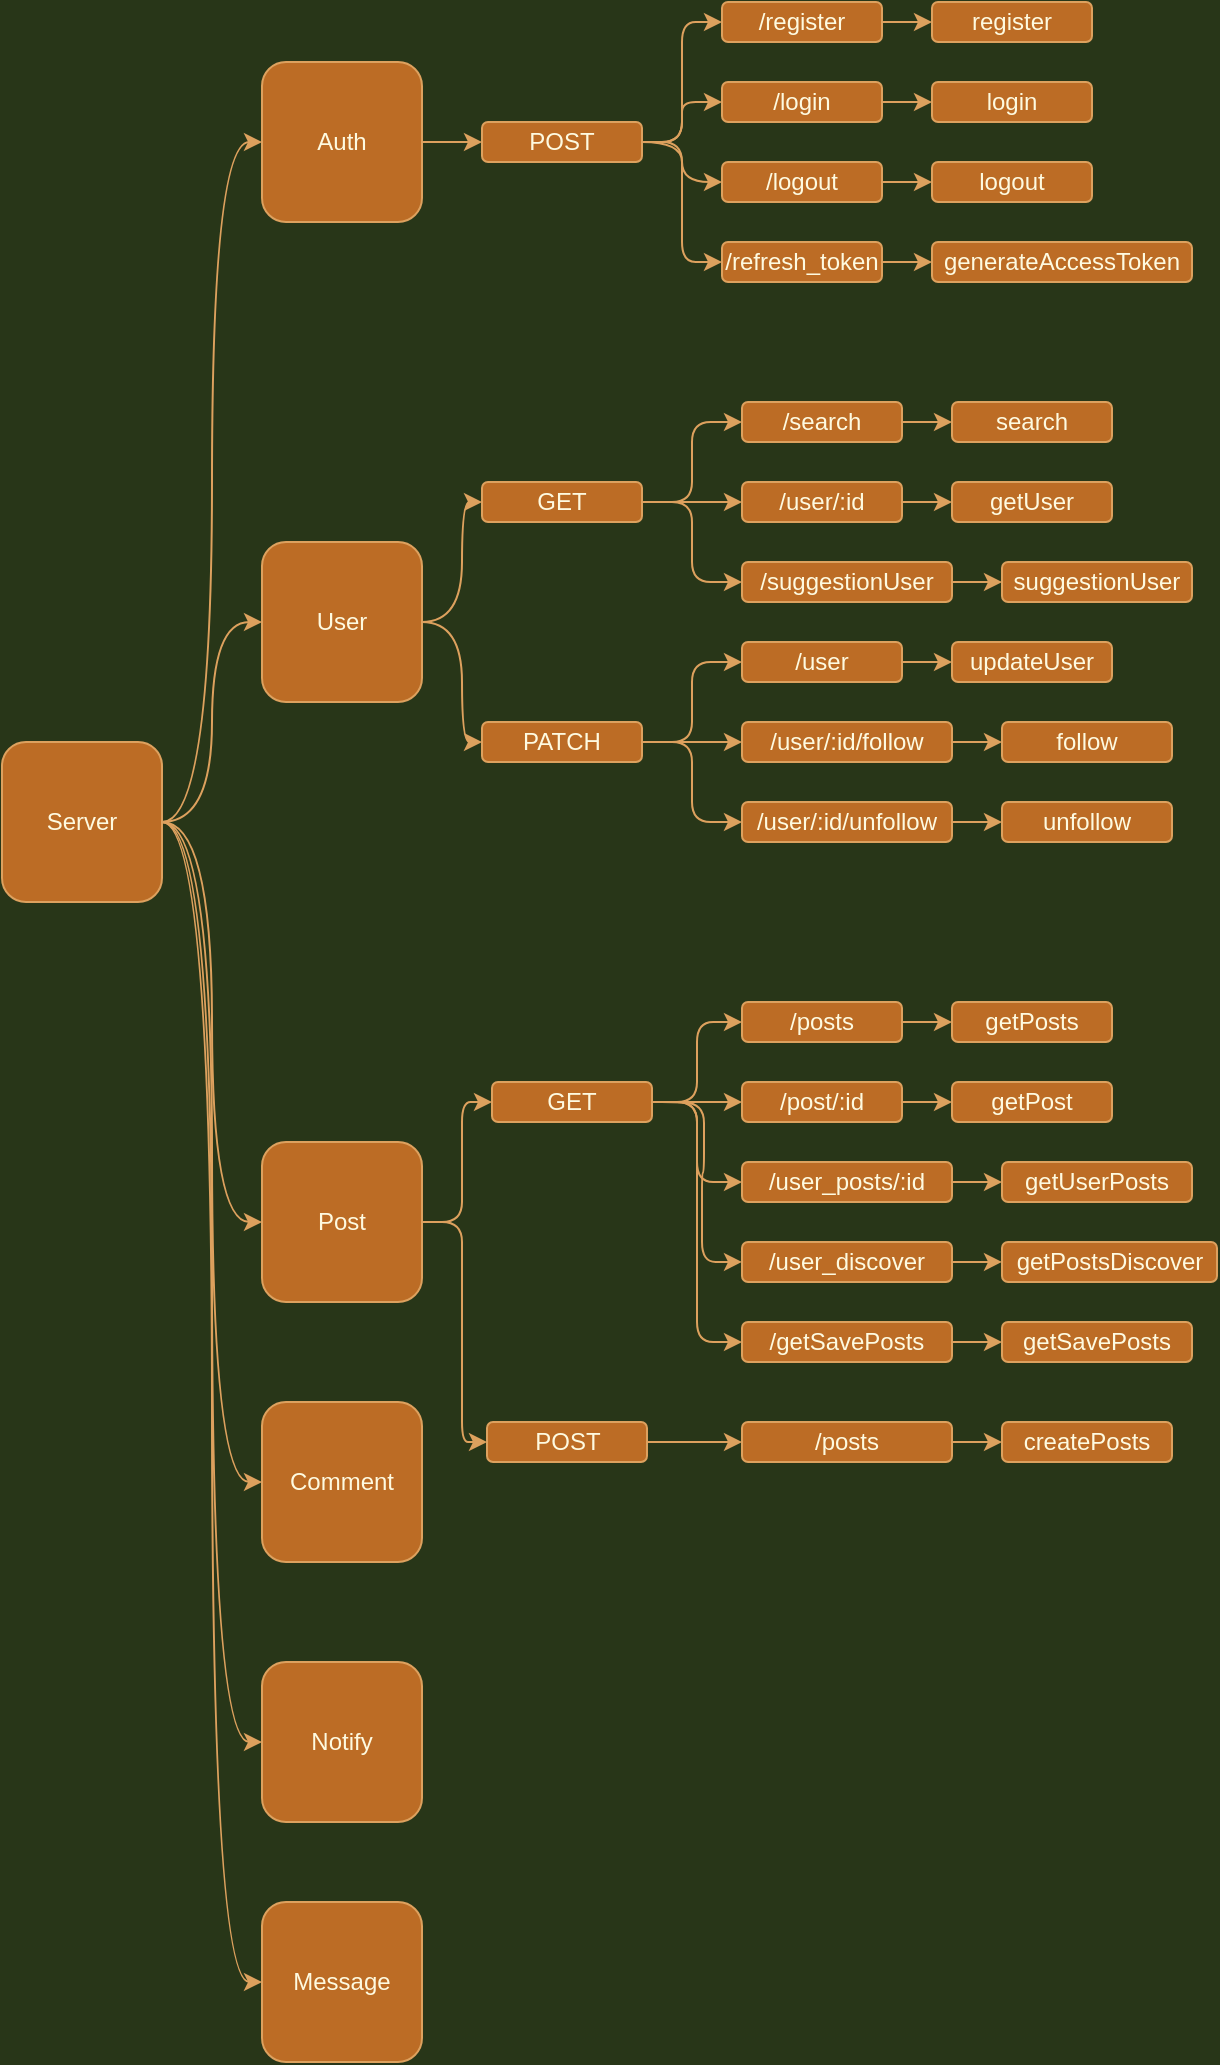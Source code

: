<mxfile version="17.4.6" type="github">
  <diagram id="-AIn9_jZkJaEOOXUaaFC" name="Page-1">
    <mxGraphModel dx="868" dy="482" grid="1" gridSize="10" guides="1" tooltips="1" connect="1" arrows="1" fold="1" page="1" pageScale="1" pageWidth="1169" pageHeight="827" background="#283618" math="0" shadow="0">
      <root>
        <mxCell id="0" />
        <mxCell id="1" parent="0" />
        <mxCell id="oRPkmb5jc26MxPRfLBFK-3" style="edgeStyle=orthogonalEdgeStyle;rounded=1;orthogonalLoop=1;jettySize=auto;html=1;entryX=0;entryY=0.5;entryDx=0;entryDy=0;curved=1;labelBackgroundColor=#283618;strokeColor=#DDA15E;fontColor=#FEFAE0;" edge="1" parent="1" source="oRPkmb5jc26MxPRfLBFK-1" target="oRPkmb5jc26MxPRfLBFK-2">
          <mxGeometry relative="1" as="geometry" />
        </mxCell>
        <mxCell id="oRPkmb5jc26MxPRfLBFK-12" style="edgeStyle=orthogonalEdgeStyle;rounded=1;orthogonalLoop=1;jettySize=auto;html=1;exitX=1;exitY=0.5;exitDx=0;exitDy=0;entryX=0;entryY=0.5;entryDx=0;entryDy=0;curved=1;labelBackgroundColor=#283618;strokeColor=#DDA15E;fontColor=#FEFAE0;" edge="1" parent="1" source="oRPkmb5jc26MxPRfLBFK-1" target="oRPkmb5jc26MxPRfLBFK-9">
          <mxGeometry relative="1" as="geometry" />
        </mxCell>
        <mxCell id="oRPkmb5jc26MxPRfLBFK-13" style="edgeStyle=orthogonalEdgeStyle;rounded=1;orthogonalLoop=1;jettySize=auto;html=1;entryX=0;entryY=0.5;entryDx=0;entryDy=0;curved=1;labelBackgroundColor=#283618;strokeColor=#DDA15E;fontColor=#FEFAE0;" edge="1" parent="1" source="oRPkmb5jc26MxPRfLBFK-1" target="oRPkmb5jc26MxPRfLBFK-10">
          <mxGeometry relative="1" as="geometry" />
        </mxCell>
        <mxCell id="oRPkmb5jc26MxPRfLBFK-14" style="edgeStyle=orthogonalEdgeStyle;rounded=1;orthogonalLoop=1;jettySize=auto;html=1;entryX=0;entryY=0.5;entryDx=0;entryDy=0;curved=1;labelBackgroundColor=#283618;strokeColor=#DDA15E;fontColor=#FEFAE0;" edge="1" parent="1" source="oRPkmb5jc26MxPRfLBFK-1" target="oRPkmb5jc26MxPRfLBFK-11">
          <mxGeometry relative="1" as="geometry" />
        </mxCell>
        <mxCell id="oRPkmb5jc26MxPRfLBFK-69" style="edgeStyle=orthogonalEdgeStyle;rounded=1;orthogonalLoop=1;jettySize=auto;html=1;entryX=0;entryY=0.5;entryDx=0;entryDy=0;fontColor=#FEFAE0;curved=1;labelBackgroundColor=#283618;strokeColor=#DDA15E;" edge="1" parent="1" source="oRPkmb5jc26MxPRfLBFK-1" target="oRPkmb5jc26MxPRfLBFK-4">
          <mxGeometry relative="1" as="geometry" />
        </mxCell>
        <mxCell id="oRPkmb5jc26MxPRfLBFK-70" style="edgeStyle=orthogonalEdgeStyle;rounded=1;orthogonalLoop=1;jettySize=auto;html=1;entryX=0;entryY=0.5;entryDx=0;entryDy=0;fontColor=#FEFAE0;curved=1;labelBackgroundColor=#283618;strokeColor=#DDA15E;" edge="1" parent="1" source="oRPkmb5jc26MxPRfLBFK-1" target="oRPkmb5jc26MxPRfLBFK-6">
          <mxGeometry relative="1" as="geometry" />
        </mxCell>
        <mxCell id="oRPkmb5jc26MxPRfLBFK-1" value="Server" style="whiteSpace=wrap;html=1;aspect=fixed;rounded=1;fillColor=#BC6C25;strokeColor=#DDA15E;fontColor=#FEFAE0;" vertex="1" parent="1">
          <mxGeometry x="30" y="380" width="80" height="80" as="geometry" />
        </mxCell>
        <mxCell id="oRPkmb5jc26MxPRfLBFK-26" style="edgeStyle=orthogonalEdgeStyle;rounded=1;orthogonalLoop=1;jettySize=auto;html=1;entryX=0;entryY=0.5;entryDx=0;entryDy=0;fontColor=#FEFAE0;curved=1;labelBackgroundColor=#283618;strokeColor=#DDA15E;" edge="1" parent="1" source="oRPkmb5jc26MxPRfLBFK-2" target="oRPkmb5jc26MxPRfLBFK-20">
          <mxGeometry relative="1" as="geometry" />
        </mxCell>
        <mxCell id="oRPkmb5jc26MxPRfLBFK-2" value="Auth" style="whiteSpace=wrap;html=1;aspect=fixed;rounded=1;fillColor=#BC6C25;strokeColor=#DDA15E;fontColor=#FEFAE0;" vertex="1" parent="1">
          <mxGeometry x="160" y="40" width="80" height="80" as="geometry" />
        </mxCell>
        <mxCell id="oRPkmb5jc26MxPRfLBFK-64" style="edgeStyle=orthogonalEdgeStyle;rounded=1;orthogonalLoop=1;jettySize=auto;html=1;entryX=0;entryY=0.5;entryDx=0;entryDy=0;fontColor=#FEFAE0;curved=1;labelBackgroundColor=#283618;strokeColor=#DDA15E;" edge="1" parent="1" source="oRPkmb5jc26MxPRfLBFK-4" target="oRPkmb5jc26MxPRfLBFK-48">
          <mxGeometry relative="1" as="geometry">
            <Array as="points">
              <mxPoint x="260" y="320" />
              <mxPoint x="260" y="380" />
            </Array>
          </mxGeometry>
        </mxCell>
        <mxCell id="oRPkmb5jc26MxPRfLBFK-65" style="edgeStyle=orthogonalEdgeStyle;rounded=1;orthogonalLoop=1;jettySize=auto;html=1;entryX=0;entryY=0.5;entryDx=0;entryDy=0;fontColor=#FEFAE0;curved=1;labelBackgroundColor=#283618;strokeColor=#DDA15E;" edge="1" parent="1" source="oRPkmb5jc26MxPRfLBFK-4" target="oRPkmb5jc26MxPRfLBFK-46">
          <mxGeometry relative="1" as="geometry" />
        </mxCell>
        <mxCell id="oRPkmb5jc26MxPRfLBFK-4" value="User" style="whiteSpace=wrap;html=1;aspect=fixed;rounded=1;fillColor=#BC6C25;strokeColor=#DDA15E;fontColor=#FEFAE0;" vertex="1" parent="1">
          <mxGeometry x="160" y="280" width="80" height="80" as="geometry" />
        </mxCell>
        <mxCell id="oRPkmb5jc26MxPRfLBFK-129" style="edgeStyle=orthogonalEdgeStyle;curved=0;rounded=1;sketch=0;orthogonalLoop=1;jettySize=auto;html=1;entryX=0;entryY=0.5;entryDx=0;entryDy=0;fontColor=#FEFAE0;strokeColor=#DDA15E;fillColor=#BC6C25;" edge="1" parent="1" source="oRPkmb5jc26MxPRfLBFK-6" target="oRPkmb5jc26MxPRfLBFK-106">
          <mxGeometry relative="1" as="geometry">
            <Array as="points">
              <mxPoint x="260" y="620" />
              <mxPoint x="260" y="560" />
            </Array>
          </mxGeometry>
        </mxCell>
        <mxCell id="oRPkmb5jc26MxPRfLBFK-138" style="edgeStyle=orthogonalEdgeStyle;curved=0;rounded=1;sketch=0;orthogonalLoop=1;jettySize=auto;html=1;entryX=0;entryY=0.5;entryDx=0;entryDy=0;fontColor=#FEFAE0;strokeColor=#DDA15E;fillColor=#BC6C25;" edge="1" parent="1" source="oRPkmb5jc26MxPRfLBFK-6" target="oRPkmb5jc26MxPRfLBFK-110">
          <mxGeometry relative="1" as="geometry">
            <Array as="points">
              <mxPoint x="260" y="620" />
              <mxPoint x="260" y="730" />
            </Array>
          </mxGeometry>
        </mxCell>
        <mxCell id="oRPkmb5jc26MxPRfLBFK-6" value="Post" style="whiteSpace=wrap;html=1;aspect=fixed;rounded=1;fillColor=#BC6C25;strokeColor=#DDA15E;fontColor=#FEFAE0;" vertex="1" parent="1">
          <mxGeometry x="160" y="580" width="80" height="80" as="geometry" />
        </mxCell>
        <mxCell id="oRPkmb5jc26MxPRfLBFK-9" value="Comment" style="whiteSpace=wrap;html=1;aspect=fixed;rounded=1;fillColor=#BC6C25;strokeColor=#DDA15E;fontColor=#FEFAE0;" vertex="1" parent="1">
          <mxGeometry x="160" y="710" width="80" height="80" as="geometry" />
        </mxCell>
        <mxCell id="oRPkmb5jc26MxPRfLBFK-10" value="Notify" style="whiteSpace=wrap;html=1;aspect=fixed;rounded=1;fillColor=#BC6C25;strokeColor=#DDA15E;fontColor=#FEFAE0;" vertex="1" parent="1">
          <mxGeometry x="160" y="840" width="80" height="80" as="geometry" />
        </mxCell>
        <mxCell id="oRPkmb5jc26MxPRfLBFK-11" value="Message" style="whiteSpace=wrap;html=1;aspect=fixed;rounded=1;fillColor=#BC6C25;strokeColor=#DDA15E;fontColor=#FEFAE0;" vertex="1" parent="1">
          <mxGeometry x="160" y="960" width="80" height="80" as="geometry" />
        </mxCell>
        <mxCell id="oRPkmb5jc26MxPRfLBFK-34" style="edgeStyle=orthogonalEdgeStyle;rounded=1;orthogonalLoop=1;jettySize=auto;html=1;entryX=0;entryY=0.5;entryDx=0;entryDy=0;fontColor=#FEFAE0;curved=1;labelBackgroundColor=#283618;strokeColor=#DDA15E;" edge="1" parent="1" source="oRPkmb5jc26MxPRfLBFK-20" target="oRPkmb5jc26MxPRfLBFK-33">
          <mxGeometry relative="1" as="geometry" />
        </mxCell>
        <mxCell id="oRPkmb5jc26MxPRfLBFK-90" style="edgeStyle=orthogonalEdgeStyle;curved=0;rounded=1;sketch=0;orthogonalLoop=1;jettySize=auto;html=1;entryX=0;entryY=0.5;entryDx=0;entryDy=0;fontColor=#FEFAE0;strokeColor=#DDA15E;fillColor=#BC6C25;" edge="1" parent="1" source="oRPkmb5jc26MxPRfLBFK-20" target="oRPkmb5jc26MxPRfLBFK-31">
          <mxGeometry relative="1" as="geometry" />
        </mxCell>
        <mxCell id="oRPkmb5jc26MxPRfLBFK-91" style="edgeStyle=orthogonalEdgeStyle;curved=0;rounded=1;sketch=0;orthogonalLoop=1;jettySize=auto;html=1;entryX=0;entryY=0.5;entryDx=0;entryDy=0;fontColor=#FEFAE0;strokeColor=#DDA15E;fillColor=#BC6C25;" edge="1" parent="1" source="oRPkmb5jc26MxPRfLBFK-20" target="oRPkmb5jc26MxPRfLBFK-28">
          <mxGeometry relative="1" as="geometry" />
        </mxCell>
        <mxCell id="oRPkmb5jc26MxPRfLBFK-92" style="edgeStyle=orthogonalEdgeStyle;curved=0;rounded=1;sketch=0;orthogonalLoop=1;jettySize=auto;html=1;entryX=0;entryY=0.5;entryDx=0;entryDy=0;fontColor=#FEFAE0;strokeColor=#DDA15E;fillColor=#BC6C25;" edge="1" parent="1" source="oRPkmb5jc26MxPRfLBFK-20" target="oRPkmb5jc26MxPRfLBFK-35">
          <mxGeometry relative="1" as="geometry" />
        </mxCell>
        <mxCell id="oRPkmb5jc26MxPRfLBFK-20" value="POST" style="rounded=1;whiteSpace=wrap;html=1;fillColor=#BC6C25;strokeColor=#DDA15E;fontColor=#FEFAE0;" vertex="1" parent="1">
          <mxGeometry x="270" y="70" width="80" height="20" as="geometry" />
        </mxCell>
        <mxCell id="oRPkmb5jc26MxPRfLBFK-38" style="edgeStyle=orthogonalEdgeStyle;rounded=1;orthogonalLoop=1;jettySize=auto;html=1;fontColor=#FEFAE0;curved=1;labelBackgroundColor=#283618;strokeColor=#DDA15E;" edge="1" parent="1" source="oRPkmb5jc26MxPRfLBFK-28" target="oRPkmb5jc26MxPRfLBFK-37">
          <mxGeometry relative="1" as="geometry" />
        </mxCell>
        <mxCell id="oRPkmb5jc26MxPRfLBFK-28" value="/register" style="rounded=1;whiteSpace=wrap;html=1;fillColor=#BC6C25;strokeColor=#DDA15E;fontColor=#FEFAE0;" vertex="1" parent="1">
          <mxGeometry x="390" y="10" width="80" height="20" as="geometry" />
        </mxCell>
        <mxCell id="oRPkmb5jc26MxPRfLBFK-42" style="edgeStyle=orthogonalEdgeStyle;rounded=1;orthogonalLoop=1;jettySize=auto;html=1;fontColor=#FEFAE0;curved=1;labelBackgroundColor=#283618;strokeColor=#DDA15E;" edge="1" parent="1" source="oRPkmb5jc26MxPRfLBFK-31" target="oRPkmb5jc26MxPRfLBFK-39">
          <mxGeometry relative="1" as="geometry" />
        </mxCell>
        <mxCell id="oRPkmb5jc26MxPRfLBFK-31" value="/login" style="rounded=1;whiteSpace=wrap;html=1;fillColor=#BC6C25;strokeColor=#DDA15E;fontColor=#FEFAE0;" vertex="1" parent="1">
          <mxGeometry x="390" y="50" width="80" height="20" as="geometry" />
        </mxCell>
        <mxCell id="oRPkmb5jc26MxPRfLBFK-43" style="edgeStyle=orthogonalEdgeStyle;rounded=1;orthogonalLoop=1;jettySize=auto;html=1;fontColor=#FEFAE0;curved=1;labelBackgroundColor=#283618;strokeColor=#DDA15E;" edge="1" parent="1" source="oRPkmb5jc26MxPRfLBFK-33" target="oRPkmb5jc26MxPRfLBFK-40">
          <mxGeometry relative="1" as="geometry" />
        </mxCell>
        <mxCell id="oRPkmb5jc26MxPRfLBFK-33" value="/logout" style="rounded=1;whiteSpace=wrap;html=1;fillColor=#BC6C25;strokeColor=#DDA15E;fontColor=#FEFAE0;" vertex="1" parent="1">
          <mxGeometry x="390" y="90" width="80" height="20" as="geometry" />
        </mxCell>
        <mxCell id="oRPkmb5jc26MxPRfLBFK-44" style="edgeStyle=orthogonalEdgeStyle;rounded=1;orthogonalLoop=1;jettySize=auto;html=1;fontColor=#FEFAE0;curved=1;labelBackgroundColor=#283618;strokeColor=#DDA15E;" edge="1" parent="1" source="oRPkmb5jc26MxPRfLBFK-35" target="oRPkmb5jc26MxPRfLBFK-41">
          <mxGeometry relative="1" as="geometry" />
        </mxCell>
        <mxCell id="oRPkmb5jc26MxPRfLBFK-35" value="/refresh_token" style="rounded=1;whiteSpace=wrap;html=1;fillColor=#BC6C25;strokeColor=#DDA15E;fontColor=#FEFAE0;" vertex="1" parent="1">
          <mxGeometry x="390" y="130" width="80" height="20" as="geometry" />
        </mxCell>
        <mxCell id="oRPkmb5jc26MxPRfLBFK-37" value="register" style="rounded=1;whiteSpace=wrap;html=1;fillColor=#BC6C25;strokeColor=#DDA15E;fontColor=#FEFAE0;" vertex="1" parent="1">
          <mxGeometry x="495" y="10" width="80" height="20" as="geometry" />
        </mxCell>
        <mxCell id="oRPkmb5jc26MxPRfLBFK-39" value="login" style="rounded=1;whiteSpace=wrap;html=1;fillColor=#BC6C25;strokeColor=#DDA15E;fontColor=#FEFAE0;" vertex="1" parent="1">
          <mxGeometry x="495" y="50" width="80" height="20" as="geometry" />
        </mxCell>
        <mxCell id="oRPkmb5jc26MxPRfLBFK-40" value="logout" style="rounded=1;whiteSpace=wrap;html=1;fillColor=#BC6C25;strokeColor=#DDA15E;fontColor=#FEFAE0;" vertex="1" parent="1">
          <mxGeometry x="495" y="90" width="80" height="20" as="geometry" />
        </mxCell>
        <mxCell id="oRPkmb5jc26MxPRfLBFK-41" value="generateAccessToken" style="rounded=1;whiteSpace=wrap;html=1;fillColor=#BC6C25;strokeColor=#DDA15E;fontColor=#FEFAE0;" vertex="1" parent="1">
          <mxGeometry x="495" y="130" width="130" height="20" as="geometry" />
        </mxCell>
        <mxCell id="oRPkmb5jc26MxPRfLBFK-77" style="edgeStyle=orthogonalEdgeStyle;rounded=1;orthogonalLoop=1;jettySize=auto;html=1;fontColor=#FEFAE0;curved=1;labelBackgroundColor=#283618;strokeColor=#DDA15E;" edge="1" parent="1" source="oRPkmb5jc26MxPRfLBFK-46" target="oRPkmb5jc26MxPRfLBFK-50">
          <mxGeometry relative="1" as="geometry" />
        </mxCell>
        <mxCell id="oRPkmb5jc26MxPRfLBFK-99" style="edgeStyle=orthogonalEdgeStyle;curved=0;rounded=1;sketch=0;orthogonalLoop=1;jettySize=auto;html=1;entryX=0;entryY=0.5;entryDx=0;entryDy=0;fontColor=#FEFAE0;strokeColor=#DDA15E;fillColor=#BC6C25;" edge="1" parent="1" source="oRPkmb5jc26MxPRfLBFK-46" target="oRPkmb5jc26MxPRfLBFK-49">
          <mxGeometry relative="1" as="geometry" />
        </mxCell>
        <mxCell id="oRPkmb5jc26MxPRfLBFK-100" style="edgeStyle=orthogonalEdgeStyle;curved=0;rounded=1;sketch=0;orthogonalLoop=1;jettySize=auto;html=1;entryX=0;entryY=0.5;entryDx=0;entryDy=0;fontColor=#FEFAE0;strokeColor=#DDA15E;fillColor=#BC6C25;" edge="1" parent="1" source="oRPkmb5jc26MxPRfLBFK-46" target="oRPkmb5jc26MxPRfLBFK-60">
          <mxGeometry relative="1" as="geometry" />
        </mxCell>
        <mxCell id="oRPkmb5jc26MxPRfLBFK-46" value="GET" style="rounded=1;whiteSpace=wrap;html=1;fillColor=#BC6C25;strokeColor=#DDA15E;fontColor=#FEFAE0;" vertex="1" parent="1">
          <mxGeometry x="270" y="250" width="80" height="20" as="geometry" />
        </mxCell>
        <mxCell id="oRPkmb5jc26MxPRfLBFK-82" style="edgeStyle=orthogonalEdgeStyle;rounded=1;orthogonalLoop=1;jettySize=auto;html=1;entryX=0;entryY=0.5;entryDx=0;entryDy=0;fontColor=#FEFAE0;curved=1;labelBackgroundColor=#283618;strokeColor=#DDA15E;" edge="1" parent="1" source="oRPkmb5jc26MxPRfLBFK-48" target="oRPkmb5jc26MxPRfLBFK-52">
          <mxGeometry relative="1" as="geometry" />
        </mxCell>
        <mxCell id="oRPkmb5jc26MxPRfLBFK-101" style="edgeStyle=orthogonalEdgeStyle;curved=0;rounded=1;sketch=0;orthogonalLoop=1;jettySize=auto;html=1;entryX=0;entryY=0.5;entryDx=0;entryDy=0;fontColor=#FEFAE0;strokeColor=#DDA15E;fillColor=#BC6C25;" edge="1" parent="1" source="oRPkmb5jc26MxPRfLBFK-48" target="oRPkmb5jc26MxPRfLBFK-59">
          <mxGeometry relative="1" as="geometry" />
        </mxCell>
        <mxCell id="oRPkmb5jc26MxPRfLBFK-102" style="edgeStyle=orthogonalEdgeStyle;curved=0;rounded=1;sketch=0;orthogonalLoop=1;jettySize=auto;html=1;entryX=0;entryY=0.5;entryDx=0;entryDy=0;fontColor=#FEFAE0;strokeColor=#DDA15E;fillColor=#BC6C25;" edge="1" parent="1" source="oRPkmb5jc26MxPRfLBFK-48" target="oRPkmb5jc26MxPRfLBFK-51">
          <mxGeometry relative="1" as="geometry" />
        </mxCell>
        <mxCell id="oRPkmb5jc26MxPRfLBFK-48" value="PATCH" style="rounded=1;whiteSpace=wrap;html=1;fillColor=#BC6C25;strokeColor=#DDA15E;fontColor=#FEFAE0;" vertex="1" parent="1">
          <mxGeometry x="270" y="370" width="80" height="20" as="geometry" />
        </mxCell>
        <mxCell id="oRPkmb5jc26MxPRfLBFK-72" style="edgeStyle=orthogonalEdgeStyle;rounded=1;orthogonalLoop=1;jettySize=auto;html=1;exitX=1;exitY=0.5;exitDx=0;exitDy=0;entryX=0;entryY=0.5;entryDx=0;entryDy=0;fontColor=#FEFAE0;curved=1;labelBackgroundColor=#283618;strokeColor=#DDA15E;" edge="1" parent="1" source="oRPkmb5jc26MxPRfLBFK-49" target="oRPkmb5jc26MxPRfLBFK-53">
          <mxGeometry relative="1" as="geometry" />
        </mxCell>
        <mxCell id="oRPkmb5jc26MxPRfLBFK-49" value="/search" style="rounded=1;whiteSpace=wrap;html=1;fillColor=#BC6C25;strokeColor=#DDA15E;fontColor=#FEFAE0;" vertex="1" parent="1">
          <mxGeometry x="400" y="210" width="80" height="20" as="geometry" />
        </mxCell>
        <mxCell id="oRPkmb5jc26MxPRfLBFK-79" style="edgeStyle=orthogonalEdgeStyle;rounded=1;orthogonalLoop=1;jettySize=auto;html=1;entryX=0;entryY=0.5;entryDx=0;entryDy=0;fontColor=#FEFAE0;curved=1;labelBackgroundColor=#283618;strokeColor=#DDA15E;" edge="1" parent="1" source="oRPkmb5jc26MxPRfLBFK-50" target="oRPkmb5jc26MxPRfLBFK-54">
          <mxGeometry relative="1" as="geometry" />
        </mxCell>
        <mxCell id="oRPkmb5jc26MxPRfLBFK-50" value="/user/:id" style="rounded=1;whiteSpace=wrap;html=1;fillColor=#BC6C25;strokeColor=#DDA15E;fontColor=#FEFAE0;" vertex="1" parent="1">
          <mxGeometry x="400" y="250" width="80" height="20" as="geometry" />
        </mxCell>
        <mxCell id="oRPkmb5jc26MxPRfLBFK-81" style="edgeStyle=orthogonalEdgeStyle;rounded=1;orthogonalLoop=1;jettySize=auto;html=1;entryX=0;entryY=0.5;entryDx=0;entryDy=0;fontColor=#FEFAE0;curved=1;labelBackgroundColor=#283618;strokeColor=#DDA15E;" edge="1" parent="1" source="oRPkmb5jc26MxPRfLBFK-51" target="oRPkmb5jc26MxPRfLBFK-55">
          <mxGeometry relative="1" as="geometry" />
        </mxCell>
        <mxCell id="oRPkmb5jc26MxPRfLBFK-51" value="/user" style="rounded=1;whiteSpace=wrap;html=1;fillColor=#BC6C25;strokeColor=#DDA15E;fontColor=#FEFAE0;" vertex="1" parent="1">
          <mxGeometry x="400" y="330" width="80" height="20" as="geometry" />
        </mxCell>
        <mxCell id="oRPkmb5jc26MxPRfLBFK-84" style="edgeStyle=orthogonalEdgeStyle;rounded=1;orthogonalLoop=1;jettySize=auto;html=1;entryX=0;entryY=0.5;entryDx=0;entryDy=0;fontColor=#FEFAE0;curved=1;labelBackgroundColor=#283618;strokeColor=#DDA15E;" edge="1" parent="1" source="oRPkmb5jc26MxPRfLBFK-52" target="oRPkmb5jc26MxPRfLBFK-56">
          <mxGeometry relative="1" as="geometry" />
        </mxCell>
        <mxCell id="oRPkmb5jc26MxPRfLBFK-52" value="/user/:id/follow" style="rounded=1;whiteSpace=wrap;html=1;fillColor=#BC6C25;strokeColor=#DDA15E;fontColor=#FEFAE0;" vertex="1" parent="1">
          <mxGeometry x="400" y="370" width="105" height="20" as="geometry" />
        </mxCell>
        <mxCell id="oRPkmb5jc26MxPRfLBFK-53" value="search" style="rounded=1;whiteSpace=wrap;html=1;fillColor=#BC6C25;strokeColor=#DDA15E;fontColor=#FEFAE0;" vertex="1" parent="1">
          <mxGeometry x="505" y="210" width="80" height="20" as="geometry" />
        </mxCell>
        <mxCell id="oRPkmb5jc26MxPRfLBFK-54" value="getUser" style="rounded=1;whiteSpace=wrap;html=1;fillColor=#BC6C25;strokeColor=#DDA15E;fontColor=#FEFAE0;" vertex="1" parent="1">
          <mxGeometry x="505" y="250" width="80" height="20" as="geometry" />
        </mxCell>
        <mxCell id="oRPkmb5jc26MxPRfLBFK-55" value="updateUser" style="rounded=1;whiteSpace=wrap;html=1;fillColor=#BC6C25;strokeColor=#DDA15E;fontColor=#FEFAE0;" vertex="1" parent="1">
          <mxGeometry x="505" y="330" width="80" height="20" as="geometry" />
        </mxCell>
        <mxCell id="oRPkmb5jc26MxPRfLBFK-56" value="follow" style="rounded=1;whiteSpace=wrap;html=1;fillColor=#BC6C25;strokeColor=#DDA15E;fontColor=#FEFAE0;" vertex="1" parent="1">
          <mxGeometry x="530" y="370" width="85" height="20" as="geometry" />
        </mxCell>
        <mxCell id="oRPkmb5jc26MxPRfLBFK-86" style="edgeStyle=orthogonalEdgeStyle;rounded=1;orthogonalLoop=1;jettySize=auto;html=1;entryX=0;entryY=0.5;entryDx=0;entryDy=0;fontColor=#FEFAE0;curved=1;labelBackgroundColor=#283618;strokeColor=#DDA15E;" edge="1" parent="1" source="oRPkmb5jc26MxPRfLBFK-59" target="oRPkmb5jc26MxPRfLBFK-61">
          <mxGeometry relative="1" as="geometry" />
        </mxCell>
        <mxCell id="oRPkmb5jc26MxPRfLBFK-59" value="/user/:id/unfollow" style="rounded=1;whiteSpace=wrap;html=1;fillColor=#BC6C25;strokeColor=#DDA15E;fontColor=#FEFAE0;" vertex="1" parent="1">
          <mxGeometry x="400" y="410" width="105" height="20" as="geometry" />
        </mxCell>
        <mxCell id="oRPkmb5jc26MxPRfLBFK-88" style="edgeStyle=orthogonalEdgeStyle;rounded=1;orthogonalLoop=1;jettySize=auto;html=1;entryX=0;entryY=0.5;entryDx=0;entryDy=0;fontColor=#FEFAE0;curved=1;labelBackgroundColor=#283618;strokeColor=#DDA15E;" edge="1" parent="1" source="oRPkmb5jc26MxPRfLBFK-60" target="oRPkmb5jc26MxPRfLBFK-62">
          <mxGeometry relative="1" as="geometry" />
        </mxCell>
        <mxCell id="oRPkmb5jc26MxPRfLBFK-60" value="/suggestionUser" style="rounded=1;whiteSpace=wrap;html=1;fillColor=#BC6C25;strokeColor=#DDA15E;fontColor=#FEFAE0;" vertex="1" parent="1">
          <mxGeometry x="400" y="290" width="105" height="20" as="geometry" />
        </mxCell>
        <mxCell id="oRPkmb5jc26MxPRfLBFK-61" value="unfollow" style="rounded=1;whiteSpace=wrap;html=1;fillColor=#BC6C25;strokeColor=#DDA15E;fontColor=#FEFAE0;" vertex="1" parent="1">
          <mxGeometry x="530" y="410" width="85" height="20" as="geometry" />
        </mxCell>
        <mxCell id="oRPkmb5jc26MxPRfLBFK-62" value="suggestionUser" style="rounded=1;whiteSpace=wrap;html=1;fillColor=#BC6C25;strokeColor=#DDA15E;fontColor=#FEFAE0;" vertex="1" parent="1">
          <mxGeometry x="530" y="290" width="95" height="20" as="geometry" />
        </mxCell>
        <mxCell id="oRPkmb5jc26MxPRfLBFK-103" style="edgeStyle=orthogonalEdgeStyle;rounded=1;orthogonalLoop=1;jettySize=auto;html=1;fontColor=#FEFAE0;curved=1;labelBackgroundColor=#283618;strokeColor=#DDA15E;" edge="1" parent="1" source="oRPkmb5jc26MxPRfLBFK-106" target="oRPkmb5jc26MxPRfLBFK-114">
          <mxGeometry relative="1" as="geometry" />
        </mxCell>
        <mxCell id="oRPkmb5jc26MxPRfLBFK-104" style="edgeStyle=orthogonalEdgeStyle;curved=0;rounded=1;sketch=0;orthogonalLoop=1;jettySize=auto;html=1;entryX=0;entryY=0.5;entryDx=0;entryDy=0;fontColor=#FEFAE0;strokeColor=#DDA15E;fillColor=#BC6C25;" edge="1" parent="1" source="oRPkmb5jc26MxPRfLBFK-106" target="oRPkmb5jc26MxPRfLBFK-112">
          <mxGeometry relative="1" as="geometry" />
        </mxCell>
        <mxCell id="oRPkmb5jc26MxPRfLBFK-105" style="edgeStyle=orthogonalEdgeStyle;curved=0;rounded=1;sketch=0;orthogonalLoop=1;jettySize=auto;html=1;entryX=0;entryY=0.5;entryDx=0;entryDy=0;fontColor=#FEFAE0;strokeColor=#DDA15E;fillColor=#BC6C25;" edge="1" parent="1" source="oRPkmb5jc26MxPRfLBFK-106" target="oRPkmb5jc26MxPRfLBFK-126">
          <mxGeometry relative="1" as="geometry" />
        </mxCell>
        <mxCell id="oRPkmb5jc26MxPRfLBFK-106" value="GET" style="rounded=1;whiteSpace=wrap;html=1;fillColor=#BC6C25;strokeColor=#DDA15E;fontColor=#FEFAE0;" vertex="1" parent="1">
          <mxGeometry x="275" y="550" width="80" height="20" as="geometry" />
        </mxCell>
        <mxCell id="oRPkmb5jc26MxPRfLBFK-107" style="edgeStyle=orthogonalEdgeStyle;rounded=1;orthogonalLoop=1;jettySize=auto;html=1;entryX=0;entryY=0.5;entryDx=0;entryDy=0;fontColor=#FEFAE0;curved=1;labelBackgroundColor=#283618;strokeColor=#DDA15E;" edge="1" parent="1" source="oRPkmb5jc26MxPRfLBFK-110" target="oRPkmb5jc26MxPRfLBFK-118">
          <mxGeometry relative="1" as="geometry" />
        </mxCell>
        <mxCell id="oRPkmb5jc26MxPRfLBFK-110" value="POST" style="rounded=1;whiteSpace=wrap;html=1;fillColor=#BC6C25;strokeColor=#DDA15E;fontColor=#FEFAE0;" vertex="1" parent="1">
          <mxGeometry x="272.5" y="720" width="80" height="20" as="geometry" />
        </mxCell>
        <mxCell id="oRPkmb5jc26MxPRfLBFK-111" style="edgeStyle=orthogonalEdgeStyle;rounded=1;orthogonalLoop=1;jettySize=auto;html=1;exitX=1;exitY=0.5;exitDx=0;exitDy=0;entryX=0;entryY=0.5;entryDx=0;entryDy=0;fontColor=#FEFAE0;curved=1;labelBackgroundColor=#283618;strokeColor=#DDA15E;" edge="1" parent="1" source="oRPkmb5jc26MxPRfLBFK-112" target="oRPkmb5jc26MxPRfLBFK-119">
          <mxGeometry relative="1" as="geometry" />
        </mxCell>
        <mxCell id="oRPkmb5jc26MxPRfLBFK-112" value="/posts" style="rounded=1;whiteSpace=wrap;html=1;fillColor=#BC6C25;strokeColor=#DDA15E;fontColor=#FEFAE0;" vertex="1" parent="1">
          <mxGeometry x="400" y="510" width="80" height="20" as="geometry" />
        </mxCell>
        <mxCell id="oRPkmb5jc26MxPRfLBFK-113" style="edgeStyle=orthogonalEdgeStyle;rounded=1;orthogonalLoop=1;jettySize=auto;html=1;entryX=0;entryY=0.5;entryDx=0;entryDy=0;fontColor=#FEFAE0;curved=1;labelBackgroundColor=#283618;strokeColor=#DDA15E;" edge="1" parent="1" source="oRPkmb5jc26MxPRfLBFK-114" target="oRPkmb5jc26MxPRfLBFK-120">
          <mxGeometry relative="1" as="geometry" />
        </mxCell>
        <mxCell id="oRPkmb5jc26MxPRfLBFK-114" value="/post/:id" style="rounded=1;whiteSpace=wrap;html=1;fillColor=#BC6C25;strokeColor=#DDA15E;fontColor=#FEFAE0;" vertex="1" parent="1">
          <mxGeometry x="400" y="550" width="80" height="20" as="geometry" />
        </mxCell>
        <mxCell id="oRPkmb5jc26MxPRfLBFK-117" style="edgeStyle=orthogonalEdgeStyle;rounded=1;orthogonalLoop=1;jettySize=auto;html=1;entryX=0;entryY=0.5;entryDx=0;entryDy=0;fontColor=#FEFAE0;curved=1;labelBackgroundColor=#283618;strokeColor=#DDA15E;" edge="1" parent="1" source="oRPkmb5jc26MxPRfLBFK-118" target="oRPkmb5jc26MxPRfLBFK-122">
          <mxGeometry relative="1" as="geometry" />
        </mxCell>
        <mxCell id="oRPkmb5jc26MxPRfLBFK-118" value="/posts" style="rounded=1;whiteSpace=wrap;html=1;fillColor=#BC6C25;strokeColor=#DDA15E;fontColor=#FEFAE0;" vertex="1" parent="1">
          <mxGeometry x="400" y="720" width="105" height="20" as="geometry" />
        </mxCell>
        <mxCell id="oRPkmb5jc26MxPRfLBFK-119" value="getPosts" style="rounded=1;whiteSpace=wrap;html=1;fillColor=#BC6C25;strokeColor=#DDA15E;fontColor=#FEFAE0;" vertex="1" parent="1">
          <mxGeometry x="505" y="510" width="80" height="20" as="geometry" />
        </mxCell>
        <mxCell id="oRPkmb5jc26MxPRfLBFK-120" value="getPost" style="rounded=1;whiteSpace=wrap;html=1;fillColor=#BC6C25;strokeColor=#DDA15E;fontColor=#FEFAE0;" vertex="1" parent="1">
          <mxGeometry x="505" y="550" width="80" height="20" as="geometry" />
        </mxCell>
        <mxCell id="oRPkmb5jc26MxPRfLBFK-122" value="createPosts" style="rounded=1;whiteSpace=wrap;html=1;fillColor=#BC6C25;strokeColor=#DDA15E;fontColor=#FEFAE0;" vertex="1" parent="1">
          <mxGeometry x="530" y="720" width="85" height="20" as="geometry" />
        </mxCell>
        <mxCell id="oRPkmb5jc26MxPRfLBFK-125" style="edgeStyle=orthogonalEdgeStyle;rounded=1;orthogonalLoop=1;jettySize=auto;html=1;entryX=0;entryY=0.5;entryDx=0;entryDy=0;fontColor=#FEFAE0;curved=1;labelBackgroundColor=#283618;strokeColor=#DDA15E;" edge="1" parent="1" source="oRPkmb5jc26MxPRfLBFK-126" target="oRPkmb5jc26MxPRfLBFK-128">
          <mxGeometry relative="1" as="geometry" />
        </mxCell>
        <mxCell id="oRPkmb5jc26MxPRfLBFK-126" value="/user_posts/:id" style="rounded=1;whiteSpace=wrap;html=1;fillColor=#BC6C25;strokeColor=#DDA15E;fontColor=#FEFAE0;" vertex="1" parent="1">
          <mxGeometry x="400" y="590" width="105" height="20" as="geometry" />
        </mxCell>
        <mxCell id="oRPkmb5jc26MxPRfLBFK-128" value="getUserPosts" style="rounded=1;whiteSpace=wrap;html=1;fillColor=#BC6C25;strokeColor=#DDA15E;fontColor=#FEFAE0;" vertex="1" parent="1">
          <mxGeometry x="530" y="590" width="95" height="20" as="geometry" />
        </mxCell>
        <mxCell id="oRPkmb5jc26MxPRfLBFK-130" style="edgeStyle=orthogonalEdgeStyle;curved=0;rounded=1;sketch=0;orthogonalLoop=1;jettySize=auto;html=1;entryX=0;entryY=0.5;entryDx=0;entryDy=0;fontColor=#FEFAE0;strokeColor=#DDA15E;fillColor=#BC6C25;" edge="1" parent="1" target="oRPkmb5jc26MxPRfLBFK-132">
          <mxGeometry relative="1" as="geometry">
            <mxPoint x="360" y="560" as="sourcePoint" />
          </mxGeometry>
        </mxCell>
        <mxCell id="oRPkmb5jc26MxPRfLBFK-131" style="edgeStyle=orthogonalEdgeStyle;rounded=1;orthogonalLoop=1;jettySize=auto;html=1;entryX=0;entryY=0.5;entryDx=0;entryDy=0;fontColor=#FEFAE0;curved=1;labelBackgroundColor=#283618;strokeColor=#DDA15E;" edge="1" parent="1" source="oRPkmb5jc26MxPRfLBFK-132" target="oRPkmb5jc26MxPRfLBFK-133">
          <mxGeometry relative="1" as="geometry" />
        </mxCell>
        <mxCell id="oRPkmb5jc26MxPRfLBFK-132" value="/user_discover" style="rounded=1;whiteSpace=wrap;html=1;fillColor=#BC6C25;strokeColor=#DDA15E;fontColor=#FEFAE0;" vertex="1" parent="1">
          <mxGeometry x="400" y="629.97" width="105" height="20" as="geometry" />
        </mxCell>
        <mxCell id="oRPkmb5jc26MxPRfLBFK-133" value="getPostsDiscover" style="rounded=1;whiteSpace=wrap;html=1;fillColor=#BC6C25;strokeColor=#DDA15E;fontColor=#FEFAE0;" vertex="1" parent="1">
          <mxGeometry x="530" y="629.97" width="107.5" height="20" as="geometry" />
        </mxCell>
        <mxCell id="oRPkmb5jc26MxPRfLBFK-134" style="edgeStyle=orthogonalEdgeStyle;curved=0;rounded=1;sketch=0;orthogonalLoop=1;jettySize=auto;html=1;entryX=0;entryY=0.5;entryDx=0;entryDy=0;fontColor=#FEFAE0;strokeColor=#DDA15E;fillColor=#BC6C25;exitX=1;exitY=0.5;exitDx=0;exitDy=0;" edge="1" parent="1" target="oRPkmb5jc26MxPRfLBFK-136" source="oRPkmb5jc26MxPRfLBFK-106">
          <mxGeometry relative="1" as="geometry">
            <mxPoint x="352.5" y="640.029" as="sourcePoint" />
          </mxGeometry>
        </mxCell>
        <mxCell id="oRPkmb5jc26MxPRfLBFK-135" style="edgeStyle=orthogonalEdgeStyle;rounded=1;orthogonalLoop=1;jettySize=auto;html=1;entryX=0;entryY=0.5;entryDx=0;entryDy=0;fontColor=#FEFAE0;curved=1;labelBackgroundColor=#283618;strokeColor=#DDA15E;" edge="1" parent="1" source="oRPkmb5jc26MxPRfLBFK-136" target="oRPkmb5jc26MxPRfLBFK-137">
          <mxGeometry relative="1" as="geometry" />
        </mxCell>
        <mxCell id="oRPkmb5jc26MxPRfLBFK-136" value="/getSavePosts" style="rounded=1;whiteSpace=wrap;html=1;fillColor=#BC6C25;strokeColor=#DDA15E;fontColor=#FEFAE0;" vertex="1" parent="1">
          <mxGeometry x="400" y="670" width="105" height="20" as="geometry" />
        </mxCell>
        <mxCell id="oRPkmb5jc26MxPRfLBFK-137" value="getSavePosts" style="rounded=1;whiteSpace=wrap;html=1;fillColor=#BC6C25;strokeColor=#DDA15E;fontColor=#FEFAE0;" vertex="1" parent="1">
          <mxGeometry x="530" y="670" width="95" height="20" as="geometry" />
        </mxCell>
      </root>
    </mxGraphModel>
  </diagram>
</mxfile>
